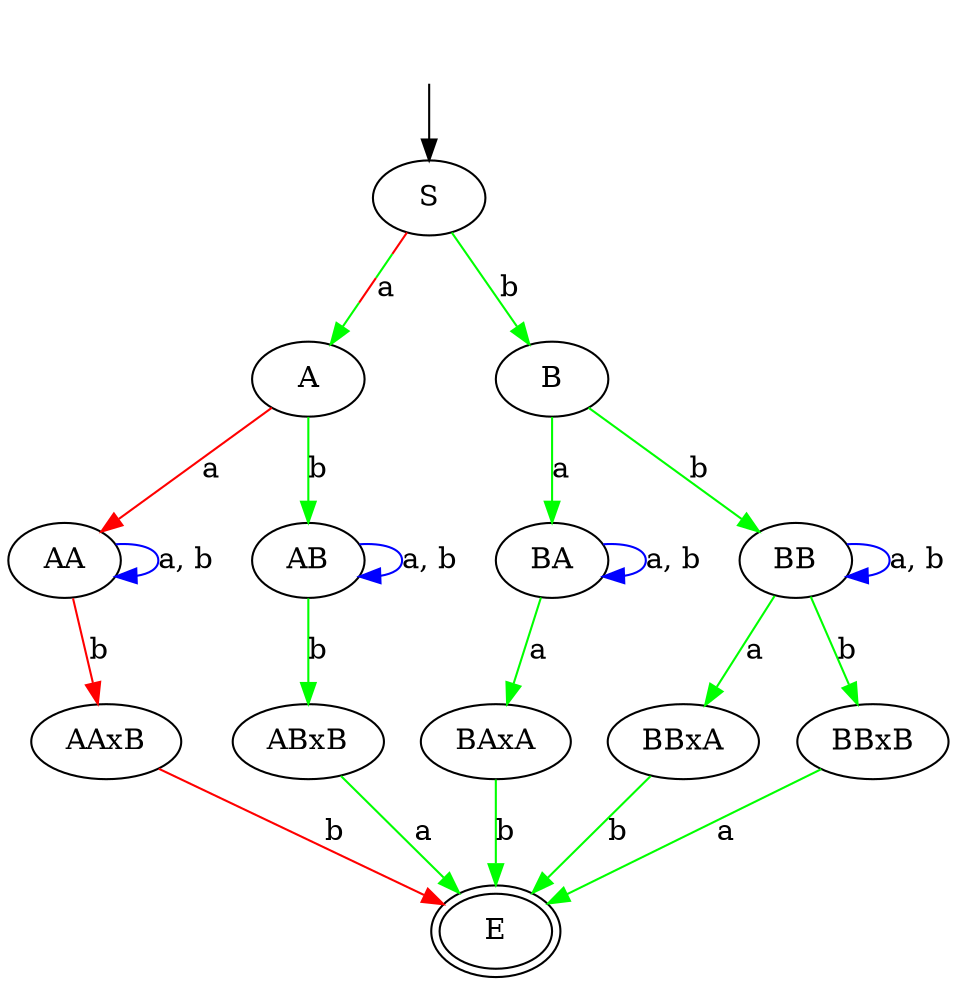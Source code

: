 digraph {
  E [peripheries=2];
  start [label= "", shape=none]
  start -> S;
  S -> A [label=a, color="red:green:red:green;0.25"];
  S -> B [label=b, color=green];
  A -> AA [label=a, color=red];
  A -> AB [label=b, color=green];
  B -> BA [label=a, color=green];
  B -> BB [label=b, color=green];
  AA -> AA [label="a, b", color=blue];
  AB -> AB [label="a, b", color=blue];
  BA -> BA [label="a, b", color=blue];
  BB -> BB [label="a, b", color=blue];
  AA -> AAxB [label=b, color=red];
  AB -> ABxB [label=b, color=green];
  BA -> BAxA [label=a, color=green];
  BB -> BBxA [label=a, color=green];
  BB -> BBxB [label=b, color=green];
  AAxB -> E [label=b, color=red];
  ABxB -> E [label=a, color=green];
  BAxA -> E [label=b, color=green];
  BBxA -> E [label=b, color=green];
  BBxB -> E [label=a, color=green];
}
